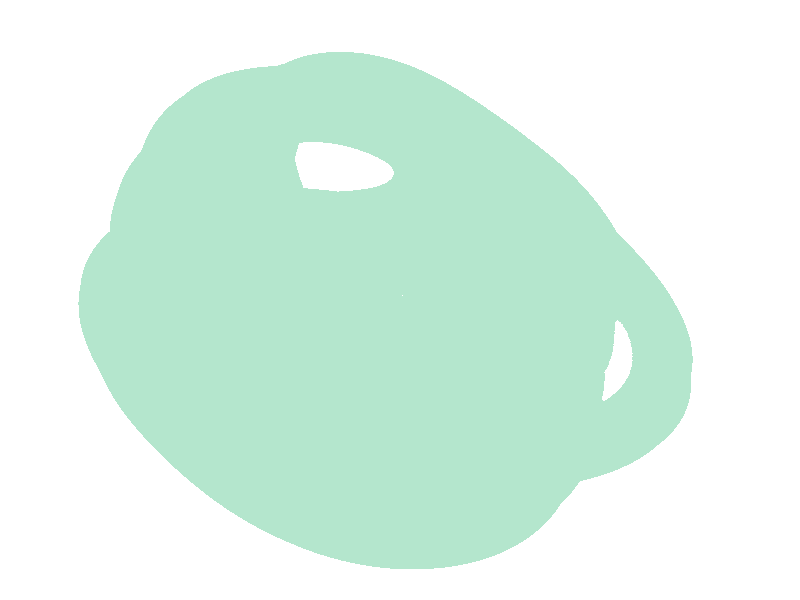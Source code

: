 // Persistence Of Vision raytracer version 3.5 sample file.
//
// -w320 -h320
// -w800 -h800 +a0.3

global_settings { assumed_gamma 2.2 }

julia_fractal {
        <.49,.5,-.34,.1>
        quaternion
        max_iteration 7
        precision 400
	texture {  pigment { color rgb <.7,.9,.8> }
		   finish {phong .3 phong_size 200 }
   }
   rotate <110,50,-60>
}

background { color rgb <1,1,1> }

light_source { <2,4.2,10> color rgb <.9,.95,.9> }

camera { location <0,3.3,0>
         up       <0,0,1>
         right    <1,0,0>
	 sky	  <0,0,1>
         look_at  <0,0,0>
}
